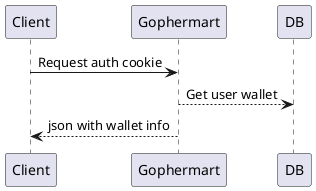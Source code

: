 @startuml
Client -> Gophermart: Request auth cookie
Gophermart --> DB: Get user wallet
Gophermart --> Client: json with wallet info
@enduml